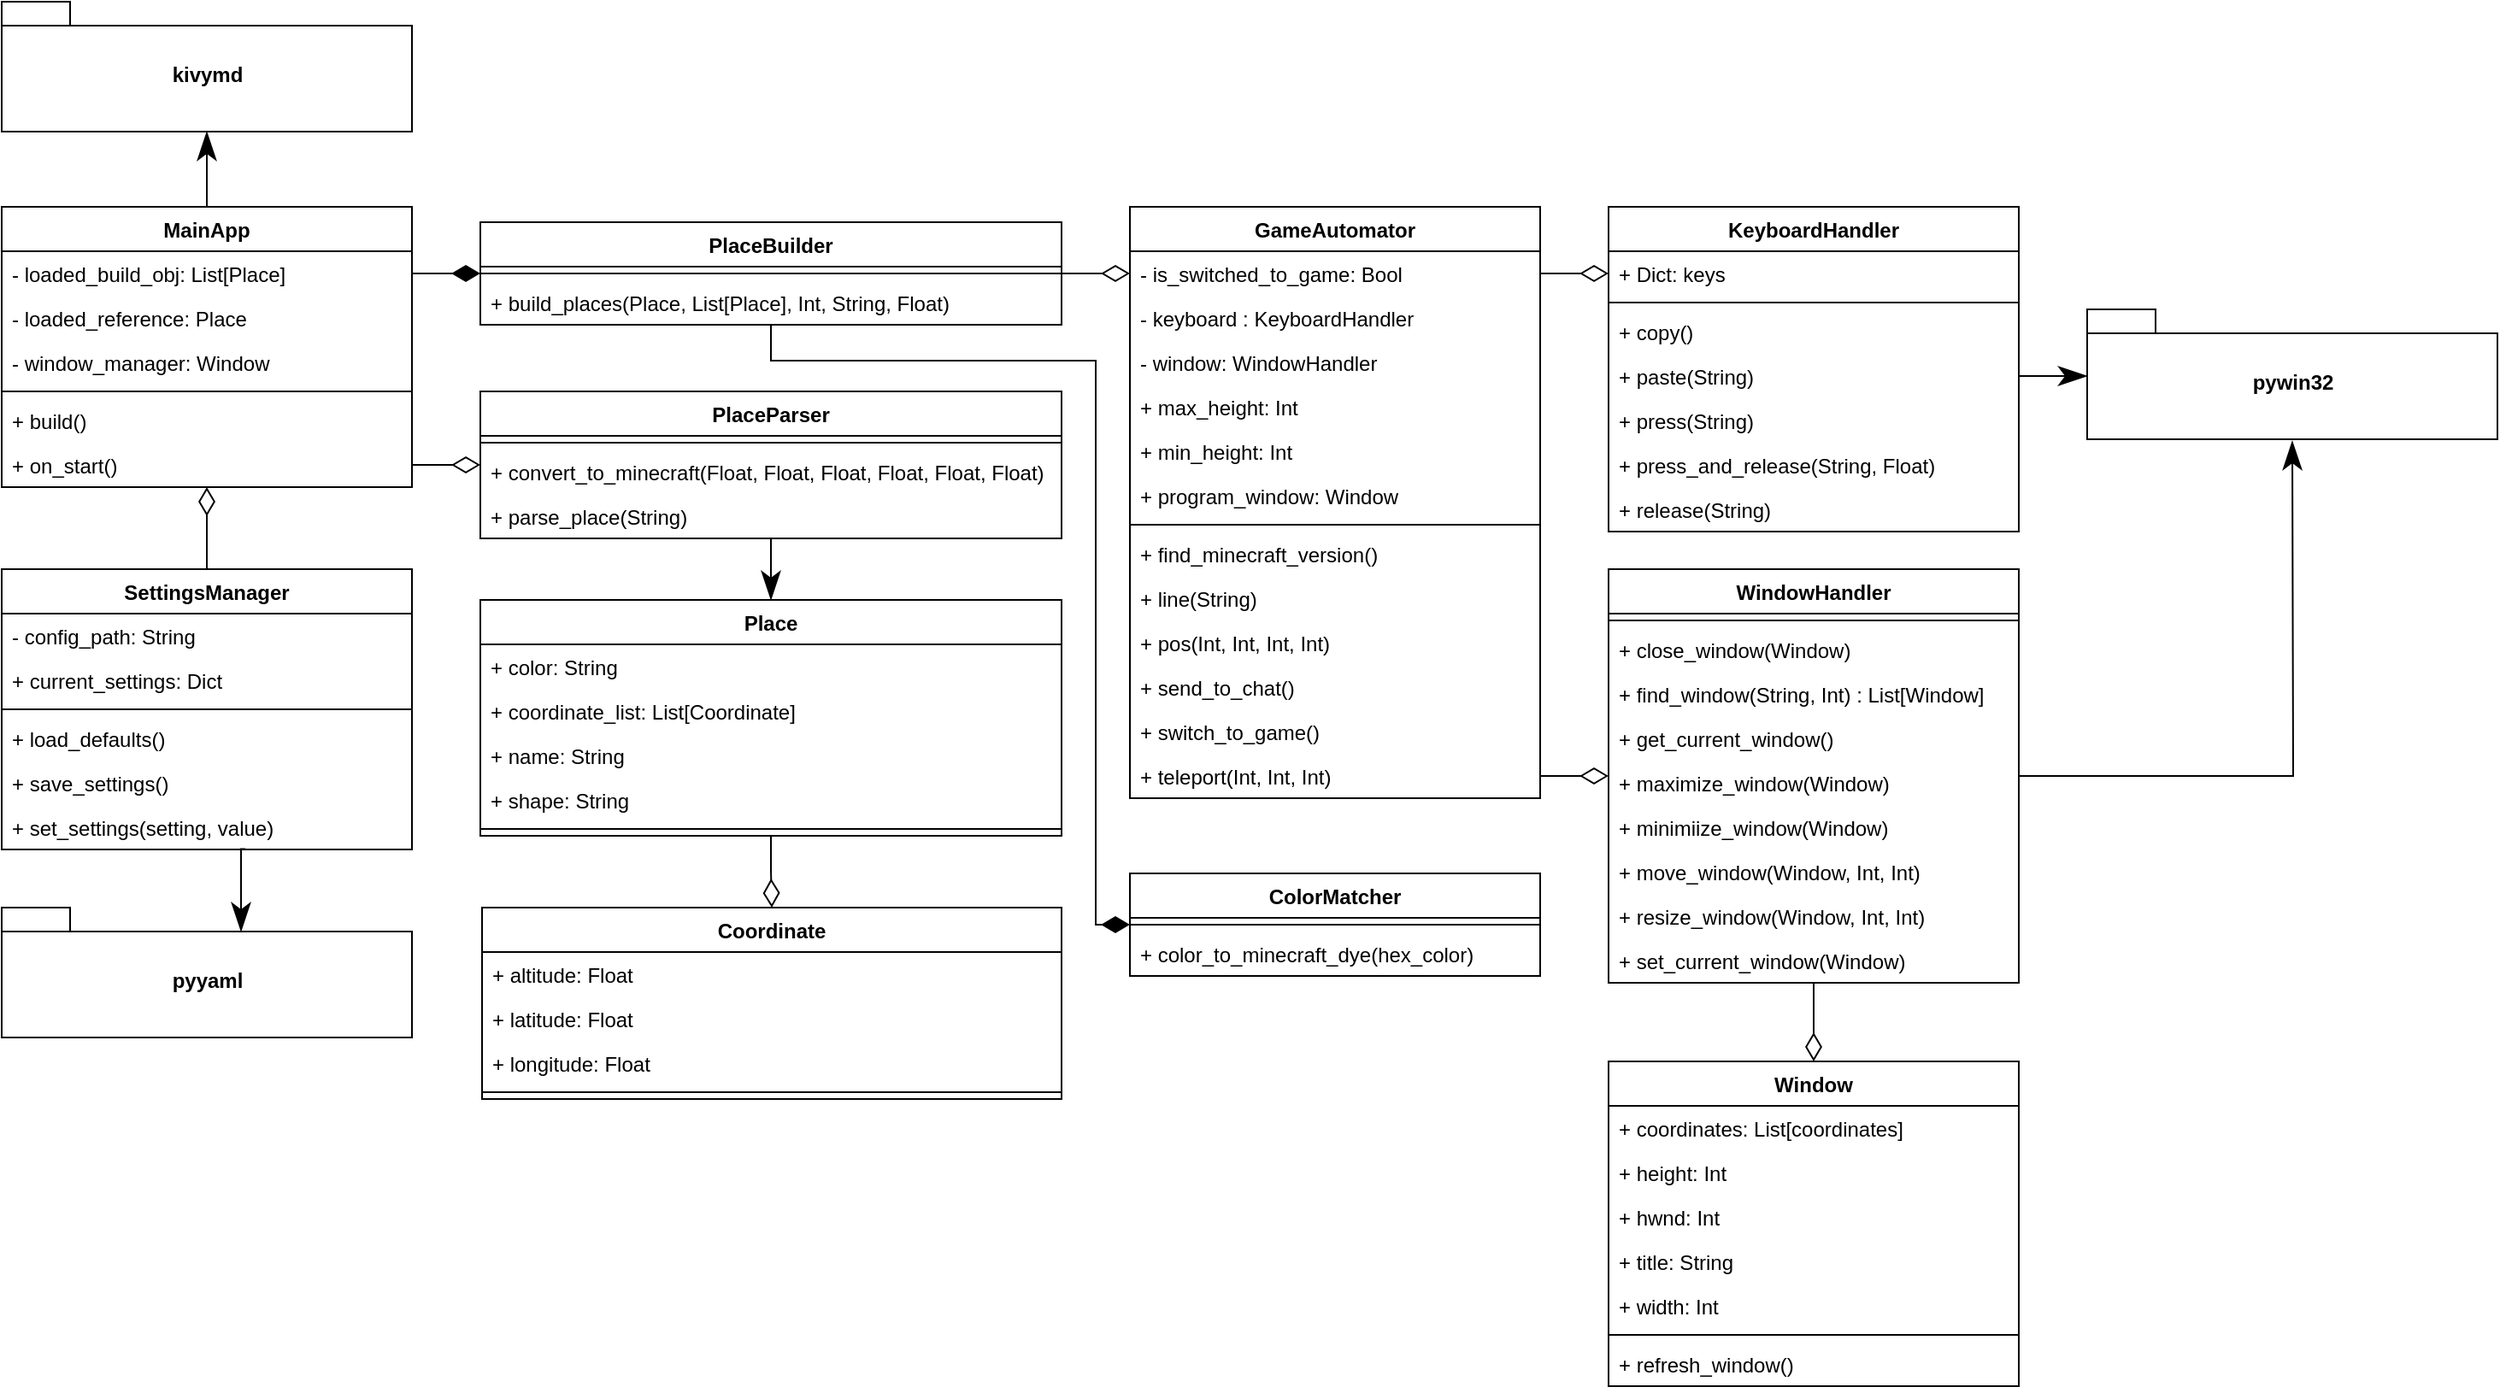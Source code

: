 <mxfile version="16.1.2" type="device"><diagram id="C5RBs43oDa-KdzZeNtuy" name="Page-1"><mxGraphModel dx="551" dy="112" grid="1" gridSize="10" guides="1" tooltips="1" connect="1" arrows="1" fold="1" page="1" pageScale="1" pageWidth="827" pageHeight="1169" math="0" shadow="0"><root><mxCell id="WIyWlLk6GJQsqaUBKTNV-0"/><mxCell id="WIyWlLk6GJQsqaUBKTNV-1" parent="WIyWlLk6GJQsqaUBKTNV-0"/><mxCell id="iqjwc-ngsT8XYC_Btryb-149" style="edgeStyle=orthogonalEdgeStyle;rounded=0;orthogonalLoop=1;jettySize=auto;html=1;entryX=1;entryY=0.5;entryDx=0;entryDy=0;startArrow=diamondThin;startFill=0;endArrow=none;endFill=0;startSize=14;endSize=14;" edge="1" parent="WIyWlLk6GJQsqaUBKTNV-1" source="iqjwc-ngsT8XYC_Btryb-40" target="iqjwc-ngsT8XYC_Btryb-105"><mxGeometry relative="1" as="geometry"/></mxCell><mxCell id="iqjwc-ngsT8XYC_Btryb-150" style="edgeStyle=orthogonalEdgeStyle;rounded=0;orthogonalLoop=1;jettySize=auto;html=1;entryX=0.5;entryY=0;entryDx=0;entryDy=0;startArrow=none;startFill=0;endArrow=diamondThin;endFill=0;startSize=14;endSize=14;" edge="1" parent="WIyWlLk6GJQsqaUBKTNV-1" source="iqjwc-ngsT8XYC_Btryb-40" target="iqjwc-ngsT8XYC_Btryb-51"><mxGeometry relative="1" as="geometry"/></mxCell><mxCell id="iqjwc-ngsT8XYC_Btryb-153" style="edgeStyle=orthogonalEdgeStyle;rounded=0;orthogonalLoop=1;jettySize=auto;html=1;startArrow=none;startFill=0;endArrow=classicThin;endFill=1;startSize=14;endSize=14;" edge="1" parent="WIyWlLk6GJQsqaUBKTNV-1" source="iqjwc-ngsT8XYC_Btryb-40"><mxGeometry relative="1" as="geometry"><mxPoint x="2180" y="1437" as="targetPoint"/></mxGeometry></mxCell><mxCell id="iqjwc-ngsT8XYC_Btryb-40" value="WindowHandler" style="swimlane;fontStyle=1;align=center;verticalAlign=top;childLayout=stackLayout;horizontal=1;startSize=26;horizontalStack=0;resizeParent=1;resizeParentMax=0;resizeLast=0;collapsible=1;marginBottom=0;" vertex="1" parent="WIyWlLk6GJQsqaUBKTNV-1"><mxGeometry x="1780" y="1512" width="240" height="242" as="geometry"/></mxCell><mxCell id="iqjwc-ngsT8XYC_Btryb-41" value="" style="line;strokeWidth=1;fillColor=none;align=left;verticalAlign=middle;spacingTop=-1;spacingLeft=3;spacingRight=3;rotatable=0;labelPosition=right;points=[];portConstraint=eastwest;" vertex="1" parent="iqjwc-ngsT8XYC_Btryb-40"><mxGeometry y="26" width="240" height="8" as="geometry"/></mxCell><mxCell id="iqjwc-ngsT8XYC_Btryb-43" value="+ close_window(Window)" style="text;strokeColor=none;fillColor=none;align=left;verticalAlign=top;spacingLeft=4;spacingRight=4;overflow=hidden;rotatable=0;points=[[0,0.5],[1,0.5]];portConstraint=eastwest;" vertex="1" parent="iqjwc-ngsT8XYC_Btryb-40"><mxGeometry y="34" width="240" height="26" as="geometry"/></mxCell><mxCell id="iqjwc-ngsT8XYC_Btryb-44" value="+ find_window(String, Int) : List[Window]" style="text;strokeColor=none;fillColor=none;align=left;verticalAlign=top;spacingLeft=4;spacingRight=4;overflow=hidden;rotatable=0;points=[[0,0.5],[1,0.5]];portConstraint=eastwest;" vertex="1" parent="iqjwc-ngsT8XYC_Btryb-40"><mxGeometry y="60" width="240" height="26" as="geometry"/></mxCell><mxCell id="iqjwc-ngsT8XYC_Btryb-45" value="+ get_current_window()" style="text;strokeColor=none;fillColor=none;align=left;verticalAlign=top;spacingLeft=4;spacingRight=4;overflow=hidden;rotatable=0;points=[[0,0.5],[1,0.5]];portConstraint=eastwest;" vertex="1" parent="iqjwc-ngsT8XYC_Btryb-40"><mxGeometry y="86" width="240" height="26" as="geometry"/></mxCell><mxCell id="iqjwc-ngsT8XYC_Btryb-46" value="+ maximize_window(Window)" style="text;strokeColor=none;fillColor=none;align=left;verticalAlign=top;spacingLeft=4;spacingRight=4;overflow=hidden;rotatable=0;points=[[0,0.5],[1,0.5]];portConstraint=eastwest;" vertex="1" parent="iqjwc-ngsT8XYC_Btryb-40"><mxGeometry y="112" width="240" height="26" as="geometry"/></mxCell><mxCell id="iqjwc-ngsT8XYC_Btryb-47" value="+ minimiize_window(Window)" style="text;strokeColor=none;fillColor=none;align=left;verticalAlign=top;spacingLeft=4;spacingRight=4;overflow=hidden;rotatable=0;points=[[0,0.5],[1,0.5]];portConstraint=eastwest;" vertex="1" parent="iqjwc-ngsT8XYC_Btryb-40"><mxGeometry y="138" width="240" height="26" as="geometry"/></mxCell><mxCell id="iqjwc-ngsT8XYC_Btryb-48" value="+ move_window(Window, Int, Int)" style="text;strokeColor=none;fillColor=none;align=left;verticalAlign=top;spacingLeft=4;spacingRight=4;overflow=hidden;rotatable=0;points=[[0,0.5],[1,0.5]];portConstraint=eastwest;" vertex="1" parent="iqjwc-ngsT8XYC_Btryb-40"><mxGeometry y="164" width="240" height="26" as="geometry"/></mxCell><mxCell id="iqjwc-ngsT8XYC_Btryb-49" value="+ resize_window(Window, Int, Int)" style="text;strokeColor=none;fillColor=none;align=left;verticalAlign=top;spacingLeft=4;spacingRight=4;overflow=hidden;rotatable=0;points=[[0,0.5],[1,0.5]];portConstraint=eastwest;" vertex="1" parent="iqjwc-ngsT8XYC_Btryb-40"><mxGeometry y="190" width="240" height="26" as="geometry"/></mxCell><mxCell id="iqjwc-ngsT8XYC_Btryb-50" value="+ set_current_window(Window)" style="text;strokeColor=none;fillColor=none;align=left;verticalAlign=top;spacingLeft=4;spacingRight=4;overflow=hidden;rotatable=0;points=[[0,0.5],[1,0.5]];portConstraint=eastwest;" vertex="1" parent="iqjwc-ngsT8XYC_Btryb-40"><mxGeometry y="216" width="240" height="26" as="geometry"/></mxCell><mxCell id="iqjwc-ngsT8XYC_Btryb-51" value="Window" style="swimlane;fontStyle=1;align=center;verticalAlign=top;childLayout=stackLayout;horizontal=1;startSize=26;horizontalStack=0;resizeParent=1;resizeParentMax=0;resizeLast=0;collapsible=1;marginBottom=0;" vertex="1" parent="WIyWlLk6GJQsqaUBKTNV-1"><mxGeometry x="1780" y="1800" width="240" height="190" as="geometry"/></mxCell><mxCell id="iqjwc-ngsT8XYC_Btryb-52" value="+ coordinates: List[coordinates]" style="text;strokeColor=none;fillColor=none;align=left;verticalAlign=top;spacingLeft=4;spacingRight=4;overflow=hidden;rotatable=0;points=[[0,0.5],[1,0.5]];portConstraint=eastwest;" vertex="1" parent="iqjwc-ngsT8XYC_Btryb-51"><mxGeometry y="26" width="240" height="26" as="geometry"/></mxCell><mxCell id="iqjwc-ngsT8XYC_Btryb-53" value="+ height: Int" style="text;strokeColor=none;fillColor=none;align=left;verticalAlign=top;spacingLeft=4;spacingRight=4;overflow=hidden;rotatable=0;points=[[0,0.5],[1,0.5]];portConstraint=eastwest;" vertex="1" parent="iqjwc-ngsT8XYC_Btryb-51"><mxGeometry y="52" width="240" height="26" as="geometry"/></mxCell><mxCell id="iqjwc-ngsT8XYC_Btryb-54" value="+ hwnd: Int" style="text;strokeColor=none;fillColor=none;align=left;verticalAlign=top;spacingLeft=4;spacingRight=4;overflow=hidden;rotatable=0;points=[[0,0.5],[1,0.5]];portConstraint=eastwest;" vertex="1" parent="iqjwc-ngsT8XYC_Btryb-51"><mxGeometry y="78" width="240" height="26" as="geometry"/></mxCell><mxCell id="iqjwc-ngsT8XYC_Btryb-55" value="+ title: String" style="text;strokeColor=none;fillColor=none;align=left;verticalAlign=top;spacingLeft=4;spacingRight=4;overflow=hidden;rotatable=0;points=[[0,0.5],[1,0.5]];portConstraint=eastwest;" vertex="1" parent="iqjwc-ngsT8XYC_Btryb-51"><mxGeometry y="104" width="240" height="26" as="geometry"/></mxCell><mxCell id="iqjwc-ngsT8XYC_Btryb-56" value="+ width: Int" style="text;strokeColor=none;fillColor=none;align=left;verticalAlign=top;spacingLeft=4;spacingRight=4;overflow=hidden;rotatable=0;points=[[0,0.5],[1,0.5]];portConstraint=eastwest;" vertex="1" parent="iqjwc-ngsT8XYC_Btryb-51"><mxGeometry y="130" width="240" height="26" as="geometry"/></mxCell><mxCell id="iqjwc-ngsT8XYC_Btryb-57" value="" style="line;strokeWidth=1;fillColor=none;align=left;verticalAlign=middle;spacingTop=-1;spacingLeft=3;spacingRight=3;rotatable=0;labelPosition=right;points=[];portConstraint=eastwest;" vertex="1" parent="iqjwc-ngsT8XYC_Btryb-51"><mxGeometry y="156" width="240" height="8" as="geometry"/></mxCell><mxCell id="iqjwc-ngsT8XYC_Btryb-58" value="+ refresh_window()" style="text;strokeColor=none;fillColor=none;align=left;verticalAlign=top;spacingLeft=4;spacingRight=4;overflow=hidden;rotatable=0;points=[[0,0.5],[1,0.5]];portConstraint=eastwest;" vertex="1" parent="iqjwc-ngsT8XYC_Btryb-51"><mxGeometry y="164" width="240" height="26" as="geometry"/></mxCell><mxCell id="iqjwc-ngsT8XYC_Btryb-139" style="edgeStyle=orthogonalEdgeStyle;rounded=0;orthogonalLoop=1;jettySize=auto;html=1;entryX=0.5;entryY=1;entryDx=0;entryDy=0;endArrow=diamondThin;endFill=0;startSize=14;endSize=14;" edge="1" parent="WIyWlLk6GJQsqaUBKTNV-1" source="iqjwc-ngsT8XYC_Btryb-59" target="iqjwc-ngsT8XYC_Btryb-113"><mxGeometry relative="1" as="geometry"/></mxCell><mxCell id="iqjwc-ngsT8XYC_Btryb-158" style="edgeStyle=orthogonalEdgeStyle;rounded=0;orthogonalLoop=1;jettySize=auto;html=1;entryX=0;entryY=0;entryDx=140;entryDy=14;entryPerimeter=0;startArrow=none;startFill=0;endArrow=classicThin;endFill=1;startSize=14;endSize=14;exitX=0.594;exitY=0.991;exitDx=0;exitDy=0;exitPerimeter=0;" edge="1" parent="WIyWlLk6GJQsqaUBKTNV-1" source="iqjwc-ngsT8XYC_Btryb-65" target="iqjwc-ngsT8XYC_Btryb-157"><mxGeometry relative="1" as="geometry"/></mxCell><mxCell id="iqjwc-ngsT8XYC_Btryb-59" value="SettingsManager" style="swimlane;fontStyle=1;align=center;verticalAlign=top;childLayout=stackLayout;horizontal=1;startSize=26;horizontalStack=0;resizeParent=1;resizeParentMax=0;resizeLast=0;collapsible=1;marginBottom=0;" vertex="1" parent="WIyWlLk6GJQsqaUBKTNV-1"><mxGeometry x="840" y="1512" width="240" height="164" as="geometry"/></mxCell><mxCell id="iqjwc-ngsT8XYC_Btryb-60" value="- config_path: String" style="text;strokeColor=none;fillColor=none;align=left;verticalAlign=top;spacingLeft=4;spacingRight=4;overflow=hidden;rotatable=0;points=[[0,0.5],[1,0.5]];portConstraint=eastwest;" vertex="1" parent="iqjwc-ngsT8XYC_Btryb-59"><mxGeometry y="26" width="240" height="26" as="geometry"/></mxCell><mxCell id="iqjwc-ngsT8XYC_Btryb-61" value="+ current_settings: Dict" style="text;strokeColor=none;fillColor=none;align=left;verticalAlign=top;spacingLeft=4;spacingRight=4;overflow=hidden;rotatable=0;points=[[0,0.5],[1,0.5]];portConstraint=eastwest;" vertex="1" parent="iqjwc-ngsT8XYC_Btryb-59"><mxGeometry y="52" width="240" height="26" as="geometry"/></mxCell><mxCell id="iqjwc-ngsT8XYC_Btryb-62" value="" style="line;strokeWidth=1;fillColor=none;align=left;verticalAlign=middle;spacingTop=-1;spacingLeft=3;spacingRight=3;rotatable=0;labelPosition=right;points=[];portConstraint=eastwest;" vertex="1" parent="iqjwc-ngsT8XYC_Btryb-59"><mxGeometry y="78" width="240" height="8" as="geometry"/></mxCell><mxCell id="iqjwc-ngsT8XYC_Btryb-63" value="+ load_defaults()" style="text;strokeColor=none;fillColor=none;align=left;verticalAlign=top;spacingLeft=4;spacingRight=4;overflow=hidden;rotatable=0;points=[[0,0.5],[1,0.5]];portConstraint=eastwest;" vertex="1" parent="iqjwc-ngsT8XYC_Btryb-59"><mxGeometry y="86" width="240" height="26" as="geometry"/></mxCell><mxCell id="iqjwc-ngsT8XYC_Btryb-64" value="+ save_settings()" style="text;strokeColor=none;fillColor=none;align=left;verticalAlign=top;spacingLeft=4;spacingRight=4;overflow=hidden;rotatable=0;points=[[0,0.5],[1,0.5]];portConstraint=eastwest;" vertex="1" parent="iqjwc-ngsT8XYC_Btryb-59"><mxGeometry y="112" width="240" height="26" as="geometry"/></mxCell><mxCell id="iqjwc-ngsT8XYC_Btryb-65" value="+ set_settings(setting, value)" style="text;strokeColor=none;fillColor=none;align=left;verticalAlign=top;spacingLeft=4;spacingRight=4;overflow=hidden;rotatable=0;points=[[0,0.5],[1,0.5]];portConstraint=eastwest;" vertex="1" parent="iqjwc-ngsT8XYC_Btryb-59"><mxGeometry y="138" width="240" height="26" as="geometry"/></mxCell><mxCell id="iqjwc-ngsT8XYC_Btryb-66" value="Coordinate" style="swimlane;fontStyle=1;align=center;verticalAlign=top;childLayout=stackLayout;horizontal=1;startSize=26;horizontalStack=0;resizeParent=1;resizeParentMax=0;resizeLast=0;collapsible=1;marginBottom=0;" vertex="1" parent="WIyWlLk6GJQsqaUBKTNV-1"><mxGeometry x="1121" y="1710" width="339" height="112" as="geometry"/></mxCell><mxCell id="iqjwc-ngsT8XYC_Btryb-67" value="+ altitude: Float" style="text;strokeColor=none;fillColor=none;align=left;verticalAlign=top;spacingLeft=4;spacingRight=4;overflow=hidden;rotatable=0;points=[[0,0.5],[1,0.5]];portConstraint=eastwest;" vertex="1" parent="iqjwc-ngsT8XYC_Btryb-66"><mxGeometry y="26" width="339" height="26" as="geometry"/></mxCell><mxCell id="iqjwc-ngsT8XYC_Btryb-68" value="+ latitude: Float" style="text;strokeColor=none;fillColor=none;align=left;verticalAlign=top;spacingLeft=4;spacingRight=4;overflow=hidden;rotatable=0;points=[[0,0.5],[1,0.5]];portConstraint=eastwest;" vertex="1" parent="iqjwc-ngsT8XYC_Btryb-66"><mxGeometry y="52" width="339" height="26" as="geometry"/></mxCell><mxCell id="iqjwc-ngsT8XYC_Btryb-69" value="+ longitude: Float" style="text;strokeColor=none;fillColor=none;align=left;verticalAlign=top;spacingLeft=4;spacingRight=4;overflow=hidden;rotatable=0;points=[[0,0.5],[1,0.5]];portConstraint=eastwest;" vertex="1" parent="iqjwc-ngsT8XYC_Btryb-66"><mxGeometry y="78" width="339" height="26" as="geometry"/></mxCell><mxCell id="iqjwc-ngsT8XYC_Btryb-70" value="" style="line;strokeWidth=1;fillColor=none;align=left;verticalAlign=middle;spacingTop=-1;spacingLeft=3;spacingRight=3;rotatable=0;labelPosition=right;points=[];portConstraint=eastwest;" vertex="1" parent="iqjwc-ngsT8XYC_Btryb-66"><mxGeometry y="104" width="339" height="8" as="geometry"/></mxCell><mxCell id="iqjwc-ngsT8XYC_Btryb-143" style="edgeStyle=orthogonalEdgeStyle;rounded=0;orthogonalLoop=1;jettySize=auto;html=1;entryX=0.5;entryY=0;entryDx=0;entryDy=0;startArrow=none;startFill=0;endArrow=diamondThin;endFill=0;startSize=14;endSize=14;" edge="1" parent="WIyWlLk6GJQsqaUBKTNV-1" source="iqjwc-ngsT8XYC_Btryb-71" target="iqjwc-ngsT8XYC_Btryb-66"><mxGeometry relative="1" as="geometry"/></mxCell><mxCell id="iqjwc-ngsT8XYC_Btryb-71" value="Place" style="swimlane;fontStyle=1;align=center;verticalAlign=top;childLayout=stackLayout;horizontal=1;startSize=26;horizontalStack=0;resizeParent=1;resizeParentMax=0;resizeLast=0;collapsible=1;marginBottom=0;" vertex="1" parent="WIyWlLk6GJQsqaUBKTNV-1"><mxGeometry x="1120" y="1530" width="340" height="138" as="geometry"/></mxCell><mxCell id="iqjwc-ngsT8XYC_Btryb-72" value="+ color: String" style="text;strokeColor=none;fillColor=none;align=left;verticalAlign=top;spacingLeft=4;spacingRight=4;overflow=hidden;rotatable=0;points=[[0,0.5],[1,0.5]];portConstraint=eastwest;" vertex="1" parent="iqjwc-ngsT8XYC_Btryb-71"><mxGeometry y="26" width="340" height="26" as="geometry"/></mxCell><mxCell id="iqjwc-ngsT8XYC_Btryb-73" value="+ coordinate_list: List[Coordinate]" style="text;strokeColor=none;fillColor=none;align=left;verticalAlign=top;spacingLeft=4;spacingRight=4;overflow=hidden;rotatable=0;points=[[0,0.5],[1,0.5]];portConstraint=eastwest;" vertex="1" parent="iqjwc-ngsT8XYC_Btryb-71"><mxGeometry y="52" width="340" height="26" as="geometry"/></mxCell><mxCell id="iqjwc-ngsT8XYC_Btryb-74" value="+ name: String" style="text;strokeColor=none;fillColor=none;align=left;verticalAlign=top;spacingLeft=4;spacingRight=4;overflow=hidden;rotatable=0;points=[[0,0.5],[1,0.5]];portConstraint=eastwest;" vertex="1" parent="iqjwc-ngsT8XYC_Btryb-71"><mxGeometry y="78" width="340" height="26" as="geometry"/></mxCell><mxCell id="iqjwc-ngsT8XYC_Btryb-75" value="+ shape: String" style="text;strokeColor=none;fillColor=none;align=left;verticalAlign=top;spacingLeft=4;spacingRight=4;overflow=hidden;rotatable=0;points=[[0,0.5],[1,0.5]];portConstraint=eastwest;" vertex="1" parent="iqjwc-ngsT8XYC_Btryb-71"><mxGeometry y="104" width="340" height="26" as="geometry"/></mxCell><mxCell id="iqjwc-ngsT8XYC_Btryb-76" value="" style="line;strokeWidth=1;fillColor=none;align=left;verticalAlign=middle;spacingTop=-1;spacingLeft=3;spacingRight=3;rotatable=0;labelPosition=right;points=[];portConstraint=eastwest;" vertex="1" parent="iqjwc-ngsT8XYC_Btryb-71"><mxGeometry y="130" width="340" height="8" as="geometry"/></mxCell><mxCell id="iqjwc-ngsT8XYC_Btryb-141" style="edgeStyle=orthogonalEdgeStyle;rounded=0;orthogonalLoop=1;jettySize=auto;html=1;entryX=1;entryY=0.5;entryDx=0;entryDy=0;startArrow=diamondThin;startFill=0;endArrow=none;endFill=0;startSize=14;endSize=14;" edge="1" parent="WIyWlLk6GJQsqaUBKTNV-1" source="iqjwc-ngsT8XYC_Btryb-77" target="iqjwc-ngsT8XYC_Btryb-138"><mxGeometry relative="1" as="geometry"/></mxCell><mxCell id="iqjwc-ngsT8XYC_Btryb-142" style="edgeStyle=orthogonalEdgeStyle;rounded=0;orthogonalLoop=1;jettySize=auto;html=1;entryX=0.5;entryY=0;entryDx=0;entryDy=0;startArrow=none;startFill=0;endArrow=classicThin;endFill=1;startSize=14;endSize=14;" edge="1" parent="WIyWlLk6GJQsqaUBKTNV-1" source="iqjwc-ngsT8XYC_Btryb-77" target="iqjwc-ngsT8XYC_Btryb-71"><mxGeometry relative="1" as="geometry"/></mxCell><mxCell id="iqjwc-ngsT8XYC_Btryb-77" value="PlaceParser" style="swimlane;fontStyle=1;align=center;verticalAlign=top;childLayout=stackLayout;horizontal=1;startSize=26;horizontalStack=0;resizeParent=1;resizeParentMax=0;resizeLast=0;collapsible=1;marginBottom=0;" vertex="1" parent="WIyWlLk6GJQsqaUBKTNV-1"><mxGeometry x="1120" y="1408" width="340" height="86" as="geometry"/></mxCell><mxCell id="iqjwc-ngsT8XYC_Btryb-78" value="" style="line;strokeWidth=1;fillColor=none;align=left;verticalAlign=middle;spacingTop=-1;spacingLeft=3;spacingRight=3;rotatable=0;labelPosition=right;points=[];portConstraint=eastwest;" vertex="1" parent="iqjwc-ngsT8XYC_Btryb-77"><mxGeometry y="26" width="340" height="8" as="geometry"/></mxCell><mxCell id="iqjwc-ngsT8XYC_Btryb-80" value="+ convert_to_minecraft(Float, Float, Float, Float, Float, Float)" style="text;strokeColor=none;fillColor=none;align=left;verticalAlign=top;spacingLeft=4;spacingRight=4;overflow=hidden;rotatable=0;points=[[0,0.5],[1,0.5]];portConstraint=eastwest;" vertex="1" parent="iqjwc-ngsT8XYC_Btryb-77"><mxGeometry y="34" width="340" height="26" as="geometry"/></mxCell><mxCell id="iqjwc-ngsT8XYC_Btryb-81" value="+ parse_place(String)" style="text;strokeColor=none;fillColor=none;align=left;verticalAlign=top;spacingLeft=4;spacingRight=4;overflow=hidden;rotatable=0;points=[[0,0.5],[1,0.5]];portConstraint=eastwest;" vertex="1" parent="iqjwc-ngsT8XYC_Btryb-77"><mxGeometry y="60" width="340" height="26" as="geometry"/></mxCell><mxCell id="iqjwc-ngsT8XYC_Btryb-82" value="KeyboardHandler" style="swimlane;fontStyle=1;align=center;verticalAlign=top;childLayout=stackLayout;horizontal=1;startSize=26;horizontalStack=0;resizeParent=1;resizeParentMax=0;resizeLast=0;collapsible=1;marginBottom=0;" vertex="1" parent="WIyWlLk6GJQsqaUBKTNV-1"><mxGeometry x="1780" y="1300" width="240" height="190" as="geometry"/></mxCell><mxCell id="iqjwc-ngsT8XYC_Btryb-83" value="+ Dict: keys" style="text;strokeColor=none;fillColor=none;align=left;verticalAlign=top;spacingLeft=4;spacingRight=4;overflow=hidden;rotatable=0;points=[[0,0.5],[1,0.5]];portConstraint=eastwest;" vertex="1" parent="iqjwc-ngsT8XYC_Btryb-82"><mxGeometry y="26" width="240" height="26" as="geometry"/></mxCell><mxCell id="iqjwc-ngsT8XYC_Btryb-84" value="" style="line;strokeWidth=1;fillColor=none;align=left;verticalAlign=middle;spacingTop=-1;spacingLeft=3;spacingRight=3;rotatable=0;labelPosition=right;points=[];portConstraint=eastwest;" vertex="1" parent="iqjwc-ngsT8XYC_Btryb-82"><mxGeometry y="52" width="240" height="8" as="geometry"/></mxCell><mxCell id="iqjwc-ngsT8XYC_Btryb-86" value="+ copy()" style="text;strokeColor=none;fillColor=none;align=left;verticalAlign=top;spacingLeft=4;spacingRight=4;overflow=hidden;rotatable=0;points=[[0,0.5],[1,0.5]];portConstraint=eastwest;" vertex="1" parent="iqjwc-ngsT8XYC_Btryb-82"><mxGeometry y="60" width="240" height="26" as="geometry"/></mxCell><mxCell id="iqjwc-ngsT8XYC_Btryb-87" value="+ paste(String)" style="text;strokeColor=none;fillColor=none;align=left;verticalAlign=top;spacingLeft=4;spacingRight=4;overflow=hidden;rotatable=0;points=[[0,0.5],[1,0.5]];portConstraint=eastwest;" vertex="1" parent="iqjwc-ngsT8XYC_Btryb-82"><mxGeometry y="86" width="240" height="26" as="geometry"/></mxCell><mxCell id="iqjwc-ngsT8XYC_Btryb-88" value="+ press(String)" style="text;strokeColor=none;fillColor=none;align=left;verticalAlign=top;spacingLeft=4;spacingRight=4;overflow=hidden;rotatable=0;points=[[0,0.5],[1,0.5]];portConstraint=eastwest;" vertex="1" parent="iqjwc-ngsT8XYC_Btryb-82"><mxGeometry y="112" width="240" height="26" as="geometry"/></mxCell><mxCell id="iqjwc-ngsT8XYC_Btryb-89" value="+ press_and_release(String, Float)" style="text;strokeColor=none;fillColor=none;align=left;verticalAlign=top;spacingLeft=4;spacingRight=4;overflow=hidden;rotatable=0;points=[[0,0.5],[1,0.5]];portConstraint=eastwest;" vertex="1" parent="iqjwc-ngsT8XYC_Btryb-82"><mxGeometry y="138" width="240" height="26" as="geometry"/></mxCell><mxCell id="iqjwc-ngsT8XYC_Btryb-90" value="+ release(String)" style="text;strokeColor=none;fillColor=none;align=left;verticalAlign=top;spacingLeft=4;spacingRight=4;overflow=hidden;rotatable=0;points=[[0,0.5],[1,0.5]];portConstraint=eastwest;" vertex="1" parent="iqjwc-ngsT8XYC_Btryb-82"><mxGeometry y="164" width="240" height="26" as="geometry"/></mxCell><mxCell id="iqjwc-ngsT8XYC_Btryb-91" value="GameAutomator" style="swimlane;fontStyle=1;align=center;verticalAlign=top;childLayout=stackLayout;horizontal=1;startSize=26;horizontalStack=0;resizeParent=1;resizeParentMax=0;resizeLast=0;collapsible=1;marginBottom=0;" vertex="1" parent="WIyWlLk6GJQsqaUBKTNV-1"><mxGeometry x="1500" y="1300" width="240" height="346" as="geometry"/></mxCell><mxCell id="iqjwc-ngsT8XYC_Btryb-92" value="- is_switched_to_game: Bool" style="text;strokeColor=none;fillColor=none;align=left;verticalAlign=top;spacingLeft=4;spacingRight=4;overflow=hidden;rotatable=0;points=[[0,0.5],[1,0.5]];portConstraint=eastwest;" vertex="1" parent="iqjwc-ngsT8XYC_Btryb-91"><mxGeometry y="26" width="240" height="26" as="geometry"/></mxCell><mxCell id="iqjwc-ngsT8XYC_Btryb-93" value="- keyboard : KeyboardHandler" style="text;strokeColor=none;fillColor=none;align=left;verticalAlign=top;spacingLeft=4;spacingRight=4;overflow=hidden;rotatable=0;points=[[0,0.5],[1,0.5]];portConstraint=eastwest;" vertex="1" parent="iqjwc-ngsT8XYC_Btryb-91"><mxGeometry y="52" width="240" height="26" as="geometry"/></mxCell><mxCell id="iqjwc-ngsT8XYC_Btryb-94" value="- window: WindowHandler" style="text;strokeColor=none;fillColor=none;align=left;verticalAlign=top;spacingLeft=4;spacingRight=4;overflow=hidden;rotatable=0;points=[[0,0.5],[1,0.5]];portConstraint=eastwest;" vertex="1" parent="iqjwc-ngsT8XYC_Btryb-91"><mxGeometry y="78" width="240" height="26" as="geometry"/></mxCell><mxCell id="iqjwc-ngsT8XYC_Btryb-95" value="+ max_height: Int" style="text;strokeColor=none;fillColor=none;align=left;verticalAlign=top;spacingLeft=4;spacingRight=4;overflow=hidden;rotatable=0;points=[[0,0.5],[1,0.5]];portConstraint=eastwest;" vertex="1" parent="iqjwc-ngsT8XYC_Btryb-91"><mxGeometry y="104" width="240" height="26" as="geometry"/></mxCell><mxCell id="iqjwc-ngsT8XYC_Btryb-96" value="+ min_height: Int" style="text;strokeColor=none;fillColor=none;align=left;verticalAlign=top;spacingLeft=4;spacingRight=4;overflow=hidden;rotatable=0;points=[[0,0.5],[1,0.5]];portConstraint=eastwest;" vertex="1" parent="iqjwc-ngsT8XYC_Btryb-91"><mxGeometry y="130" width="240" height="26" as="geometry"/></mxCell><mxCell id="iqjwc-ngsT8XYC_Btryb-97" value="+ program_window: Window" style="text;strokeColor=none;fillColor=none;align=left;verticalAlign=top;spacingLeft=4;spacingRight=4;overflow=hidden;rotatable=0;points=[[0,0.5],[1,0.5]];portConstraint=eastwest;" vertex="1" parent="iqjwc-ngsT8XYC_Btryb-91"><mxGeometry y="156" width="240" height="26" as="geometry"/></mxCell><mxCell id="iqjwc-ngsT8XYC_Btryb-98" value="" style="line;strokeWidth=1;fillColor=none;align=left;verticalAlign=middle;spacingTop=-1;spacingLeft=3;spacingRight=3;rotatable=0;labelPosition=right;points=[];portConstraint=eastwest;" vertex="1" parent="iqjwc-ngsT8XYC_Btryb-91"><mxGeometry y="182" width="240" height="8" as="geometry"/></mxCell><mxCell id="iqjwc-ngsT8XYC_Btryb-100" value="+ find_minecraft_version()" style="text;strokeColor=none;fillColor=none;align=left;verticalAlign=top;spacingLeft=4;spacingRight=4;overflow=hidden;rotatable=0;points=[[0,0.5],[1,0.5]];portConstraint=eastwest;" vertex="1" parent="iqjwc-ngsT8XYC_Btryb-91"><mxGeometry y="190" width="240" height="26" as="geometry"/></mxCell><mxCell id="iqjwc-ngsT8XYC_Btryb-101" value="+ line(String)" style="text;strokeColor=none;fillColor=none;align=left;verticalAlign=top;spacingLeft=4;spacingRight=4;overflow=hidden;rotatable=0;points=[[0,0.5],[1,0.5]];portConstraint=eastwest;" vertex="1" parent="iqjwc-ngsT8XYC_Btryb-91"><mxGeometry y="216" width="240" height="26" as="geometry"/></mxCell><mxCell id="iqjwc-ngsT8XYC_Btryb-102" value="+ pos(Int, Int, Int, Int)" style="text;strokeColor=none;fillColor=none;align=left;verticalAlign=top;spacingLeft=4;spacingRight=4;overflow=hidden;rotatable=0;points=[[0,0.5],[1,0.5]];portConstraint=eastwest;" vertex="1" parent="iqjwc-ngsT8XYC_Btryb-91"><mxGeometry y="242" width="240" height="26" as="geometry"/></mxCell><mxCell id="iqjwc-ngsT8XYC_Btryb-103" value="+ send_to_chat()" style="text;strokeColor=none;fillColor=none;align=left;verticalAlign=top;spacingLeft=4;spacingRight=4;overflow=hidden;rotatable=0;points=[[0,0.5],[1,0.5]];portConstraint=eastwest;" vertex="1" parent="iqjwc-ngsT8XYC_Btryb-91"><mxGeometry y="268" width="240" height="26" as="geometry"/></mxCell><mxCell id="iqjwc-ngsT8XYC_Btryb-104" value="+ switch_to_game()" style="text;strokeColor=none;fillColor=none;align=left;verticalAlign=top;spacingLeft=4;spacingRight=4;overflow=hidden;rotatable=0;points=[[0,0.5],[1,0.5]];portConstraint=eastwest;" vertex="1" parent="iqjwc-ngsT8XYC_Btryb-91"><mxGeometry y="294" width="240" height="26" as="geometry"/></mxCell><mxCell id="iqjwc-ngsT8XYC_Btryb-105" value="+ teleport(Int, Int, Int)" style="text;strokeColor=none;fillColor=none;align=left;verticalAlign=top;spacingLeft=4;spacingRight=4;overflow=hidden;rotatable=0;points=[[0,0.5],[1,0.5]];portConstraint=eastwest;" vertex="1" parent="iqjwc-ngsT8XYC_Btryb-91"><mxGeometry y="320" width="240" height="26" as="geometry"/></mxCell><mxCell id="iqjwc-ngsT8XYC_Btryb-106" value="ColorMatcher" style="swimlane;fontStyle=1;align=center;verticalAlign=top;childLayout=stackLayout;horizontal=1;startSize=26;horizontalStack=0;resizeParent=1;resizeParentMax=0;resizeLast=0;collapsible=1;marginBottom=0;" vertex="1" parent="WIyWlLk6GJQsqaUBKTNV-1"><mxGeometry x="1500" y="1690" width="240" height="60" as="geometry"/></mxCell><mxCell id="iqjwc-ngsT8XYC_Btryb-107" value="" style="line;strokeWidth=1;fillColor=none;align=left;verticalAlign=middle;spacingTop=-1;spacingLeft=3;spacingRight=3;rotatable=0;labelPosition=right;points=[];portConstraint=eastwest;" vertex="1" parent="iqjwc-ngsT8XYC_Btryb-106"><mxGeometry y="26" width="240" height="8" as="geometry"/></mxCell><mxCell id="iqjwc-ngsT8XYC_Btryb-109" value="+ color_to_minecraft_dye(hex_color)" style="text;strokeColor=none;fillColor=none;align=left;verticalAlign=top;spacingLeft=4;spacingRight=4;overflow=hidden;rotatable=0;points=[[0,0.5],[1,0.5]];portConstraint=eastwest;" vertex="1" parent="iqjwc-ngsT8XYC_Btryb-106"><mxGeometry y="34" width="240" height="26" as="geometry"/></mxCell><mxCell id="iqjwc-ngsT8XYC_Btryb-140" style="edgeStyle=orthogonalEdgeStyle;rounded=0;orthogonalLoop=1;jettySize=auto;html=1;entryX=1;entryY=0.5;entryDx=0;entryDy=0;endArrow=none;endFill=0;startSize=14;endSize=14;startArrow=diamondThin;startFill=1;" edge="1" parent="WIyWlLk6GJQsqaUBKTNV-1" source="iqjwc-ngsT8XYC_Btryb-110" target="iqjwc-ngsT8XYC_Btryb-114"><mxGeometry relative="1" as="geometry"/></mxCell><mxCell id="iqjwc-ngsT8XYC_Btryb-144" style="edgeStyle=orthogonalEdgeStyle;rounded=0;orthogonalLoop=1;jettySize=auto;html=1;entryX=0;entryY=0.5;entryDx=0;entryDy=0;startArrow=none;startFill=0;endArrow=diamondThin;endFill=0;startSize=14;endSize=14;" edge="1" parent="WIyWlLk6GJQsqaUBKTNV-1" source="iqjwc-ngsT8XYC_Btryb-110" target="iqjwc-ngsT8XYC_Btryb-92"><mxGeometry relative="1" as="geometry"/></mxCell><mxCell id="iqjwc-ngsT8XYC_Btryb-145" style="edgeStyle=orthogonalEdgeStyle;rounded=0;orthogonalLoop=1;jettySize=auto;html=1;entryX=0;entryY=0.5;entryDx=0;entryDy=0;startArrow=none;startFill=0;endArrow=diamondThin;endFill=1;startSize=14;endSize=14;" edge="1" parent="WIyWlLk6GJQsqaUBKTNV-1" source="iqjwc-ngsT8XYC_Btryb-110" target="iqjwc-ngsT8XYC_Btryb-106"><mxGeometry relative="1" as="geometry"><Array as="points"><mxPoint x="1290" y="1390"/><mxPoint x="1480" y="1390"/><mxPoint x="1480" y="1720"/></Array></mxGeometry></mxCell><mxCell id="iqjwc-ngsT8XYC_Btryb-110" value="PlaceBuilder" style="swimlane;fontStyle=1;align=center;verticalAlign=top;childLayout=stackLayout;horizontal=1;startSize=26;horizontalStack=0;resizeParent=1;resizeParentMax=0;resizeLast=0;collapsible=1;marginBottom=0;" vertex="1" parent="WIyWlLk6GJQsqaUBKTNV-1"><mxGeometry x="1120" y="1309" width="340" height="60" as="geometry"/></mxCell><mxCell id="iqjwc-ngsT8XYC_Btryb-111" value="" style="line;strokeWidth=1;fillColor=none;align=left;verticalAlign=middle;spacingTop=-1;spacingLeft=3;spacingRight=3;rotatable=0;labelPosition=right;points=[];portConstraint=eastwest;" vertex="1" parent="iqjwc-ngsT8XYC_Btryb-110"><mxGeometry y="26" width="340" height="8" as="geometry"/></mxCell><mxCell id="iqjwc-ngsT8XYC_Btryb-112" value="+ build_places(Place, List[Place], Int, String, Float)" style="text;strokeColor=none;fillColor=none;align=left;verticalAlign=top;spacingLeft=4;spacingRight=4;overflow=hidden;rotatable=0;points=[[0,0.5],[1,0.5]];portConstraint=eastwest;" vertex="1" parent="iqjwc-ngsT8XYC_Btryb-110"><mxGeometry y="34" width="340" height="26" as="geometry"/></mxCell><mxCell id="iqjwc-ngsT8XYC_Btryb-156" style="edgeStyle=orthogonalEdgeStyle;rounded=0;orthogonalLoop=1;jettySize=auto;html=1;startArrow=none;startFill=0;endArrow=classicThin;endFill=1;startSize=14;endSize=14;" edge="1" parent="WIyWlLk6GJQsqaUBKTNV-1" source="iqjwc-ngsT8XYC_Btryb-113" target="iqjwc-ngsT8XYC_Btryb-154"><mxGeometry relative="1" as="geometry"/></mxCell><mxCell id="iqjwc-ngsT8XYC_Btryb-113" value="MainApp" style="swimlane;fontStyle=1;align=center;verticalAlign=top;childLayout=stackLayout;horizontal=1;startSize=26;horizontalStack=0;resizeParent=1;resizeParentMax=0;resizeLast=0;collapsible=1;marginBottom=0;" vertex="1" parent="WIyWlLk6GJQsqaUBKTNV-1"><mxGeometry x="840" y="1300" width="240" height="164" as="geometry"/></mxCell><mxCell id="iqjwc-ngsT8XYC_Btryb-114" value="- loaded_build_obj: List[Place]" style="text;strokeColor=none;fillColor=none;align=left;verticalAlign=top;spacingLeft=4;spacingRight=4;overflow=hidden;rotatable=0;points=[[0,0.5],[1,0.5]];portConstraint=eastwest;" vertex="1" parent="iqjwc-ngsT8XYC_Btryb-113"><mxGeometry y="26" width="240" height="26" as="geometry"/></mxCell><mxCell id="iqjwc-ngsT8XYC_Btryb-115" value="- loaded_reference: Place" style="text;strokeColor=none;fillColor=none;align=left;verticalAlign=top;spacingLeft=4;spacingRight=4;overflow=hidden;rotatable=0;points=[[0,0.5],[1,0.5]];portConstraint=eastwest;" vertex="1" parent="iqjwc-ngsT8XYC_Btryb-113"><mxGeometry y="52" width="240" height="26" as="geometry"/></mxCell><mxCell id="iqjwc-ngsT8XYC_Btryb-116" value="- window_manager: Window" style="text;strokeColor=none;fillColor=none;align=left;verticalAlign=top;spacingLeft=4;spacingRight=4;overflow=hidden;rotatable=0;points=[[0,0.5],[1,0.5]];portConstraint=eastwest;" vertex="1" parent="iqjwc-ngsT8XYC_Btryb-113"><mxGeometry y="78" width="240" height="26" as="geometry"/></mxCell><mxCell id="iqjwc-ngsT8XYC_Btryb-117" value="" style="line;strokeWidth=1;fillColor=none;align=left;verticalAlign=middle;spacingTop=-1;spacingLeft=3;spacingRight=3;rotatable=0;labelPosition=right;points=[];portConstraint=eastwest;" vertex="1" parent="iqjwc-ngsT8XYC_Btryb-113"><mxGeometry y="104" width="240" height="8" as="geometry"/></mxCell><mxCell id="iqjwc-ngsT8XYC_Btryb-137" value="+ build()" style="text;strokeColor=none;fillColor=none;align=left;verticalAlign=top;spacingLeft=4;spacingRight=4;overflow=hidden;rotatable=0;points=[[0,0.5],[1,0.5]];portConstraint=eastwest;" vertex="1" parent="iqjwc-ngsT8XYC_Btryb-113"><mxGeometry y="112" width="240" height="26" as="geometry"/></mxCell><mxCell id="iqjwc-ngsT8XYC_Btryb-138" value="+ on_start()" style="text;strokeColor=none;fillColor=none;align=left;verticalAlign=top;spacingLeft=4;spacingRight=4;overflow=hidden;rotatable=0;points=[[0,0.5],[1,0.5]];portConstraint=eastwest;" vertex="1" parent="iqjwc-ngsT8XYC_Btryb-113"><mxGeometry y="138" width="240" height="26" as="geometry"/></mxCell><mxCell id="iqjwc-ngsT8XYC_Btryb-146" style="edgeStyle=orthogonalEdgeStyle;rounded=0;orthogonalLoop=1;jettySize=auto;html=1;entryX=0;entryY=0.5;entryDx=0;entryDy=0;startArrow=none;startFill=0;endArrow=diamondThin;endFill=0;startSize=14;endSize=14;" edge="1" parent="WIyWlLk6GJQsqaUBKTNV-1" source="iqjwc-ngsT8XYC_Btryb-92" target="iqjwc-ngsT8XYC_Btryb-83"><mxGeometry relative="1" as="geometry"/></mxCell><mxCell id="iqjwc-ngsT8XYC_Btryb-152" style="edgeStyle=orthogonalEdgeStyle;rounded=0;orthogonalLoop=1;jettySize=auto;html=1;entryX=1;entryY=0.5;entryDx=0;entryDy=0;startArrow=classicThin;startFill=1;endArrow=none;endFill=0;startSize=14;endSize=14;" edge="1" parent="WIyWlLk6GJQsqaUBKTNV-1" target="iqjwc-ngsT8XYC_Btryb-87"><mxGeometry relative="1" as="geometry"><mxPoint x="2060" y="1399" as="sourcePoint"/></mxGeometry></mxCell><mxCell id="iqjwc-ngsT8XYC_Btryb-151" value="pywin32" style="shape=folder;fontStyle=1;spacingTop=10;tabWidth=40;tabHeight=14;tabPosition=left;html=1;" vertex="1" parent="WIyWlLk6GJQsqaUBKTNV-1"><mxGeometry x="2060" y="1360" width="240" height="76" as="geometry"/></mxCell><mxCell id="iqjwc-ngsT8XYC_Btryb-154" value="kivymd" style="shape=folder;fontStyle=1;spacingTop=10;tabWidth=40;tabHeight=14;tabPosition=left;html=1;" vertex="1" parent="WIyWlLk6GJQsqaUBKTNV-1"><mxGeometry x="840" y="1180" width="240" height="76" as="geometry"/></mxCell><mxCell id="iqjwc-ngsT8XYC_Btryb-157" value="pyyaml" style="shape=folder;fontStyle=1;spacingTop=10;tabWidth=40;tabHeight=14;tabPosition=left;html=1;" vertex="1" parent="WIyWlLk6GJQsqaUBKTNV-1"><mxGeometry x="840" y="1710" width="240" height="76" as="geometry"/></mxCell></root></mxGraphModel></diagram></mxfile>